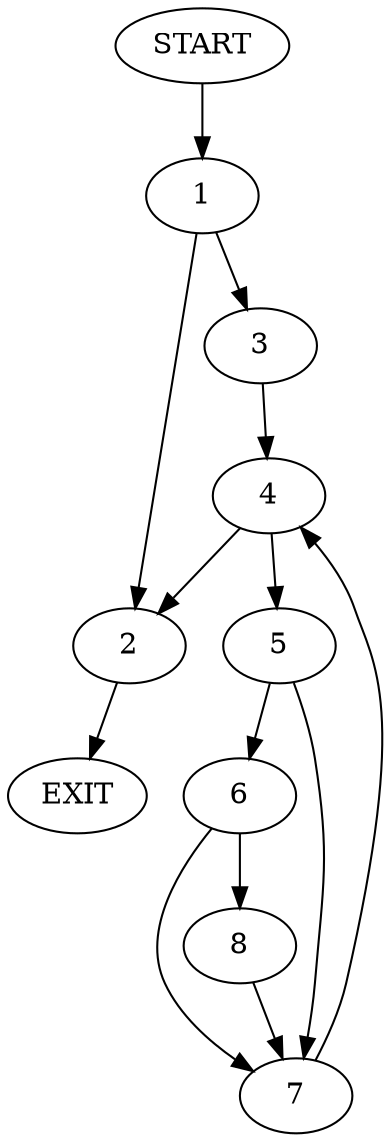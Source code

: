 digraph {
0 [label="START"];
1;
2;
3;
4;
5;
6;
7;
8;
9 [label="EXIT"];
0 -> 1;
1 -> 2;
1 -> 3;
3 -> 4;
2 -> 9;
4 -> 2;
4 -> 5;
5 -> 6;
5 -> 7;
6 -> 8;
6 -> 7;
7 -> 4;
8 -> 7;
}